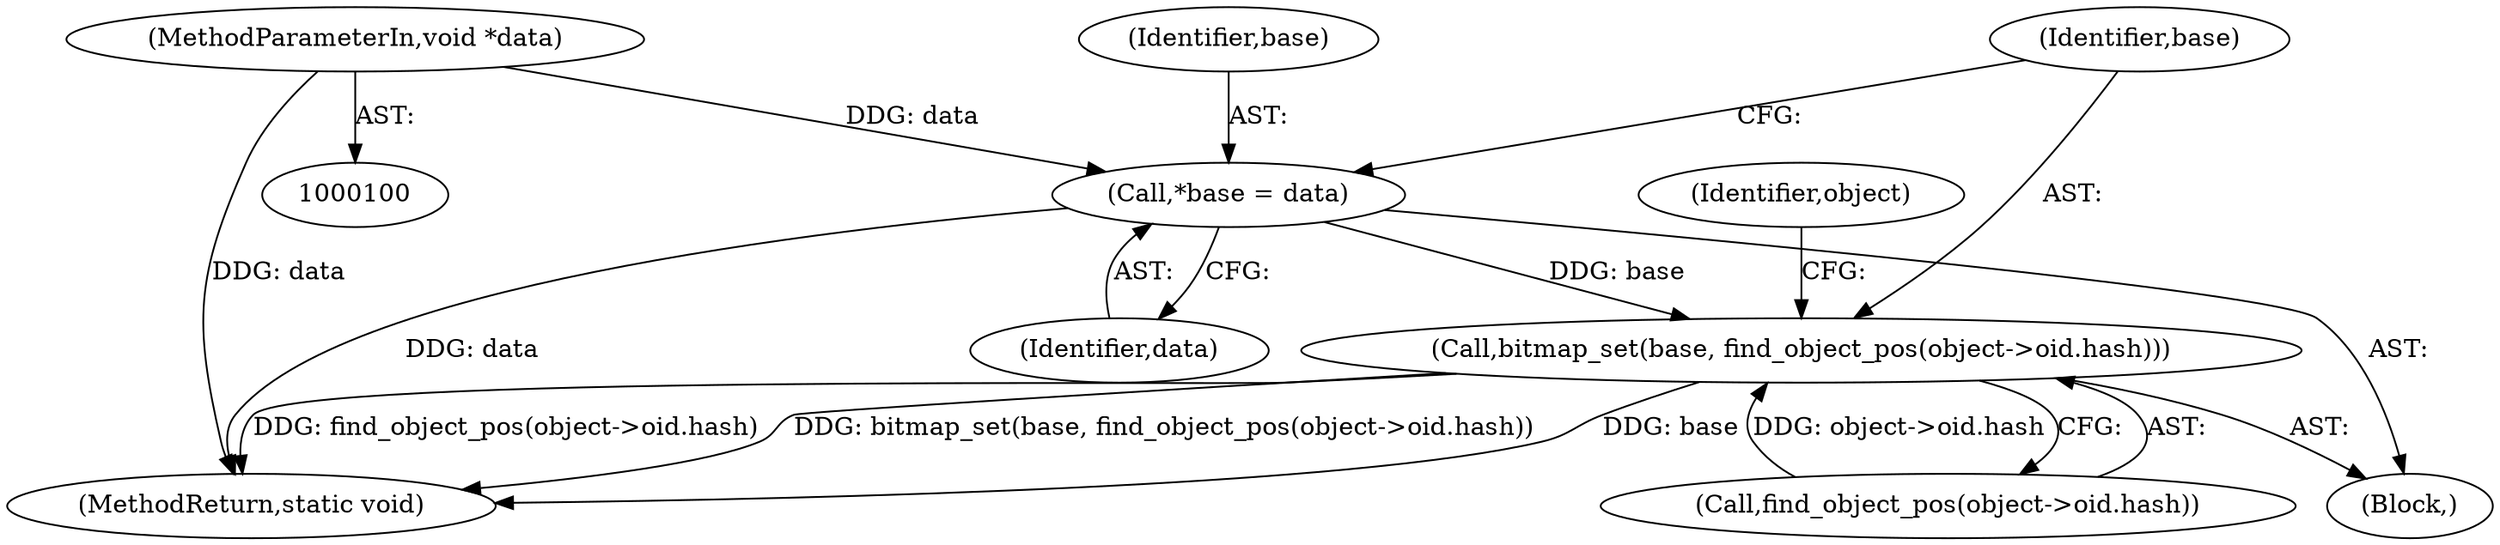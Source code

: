 digraph "1_git_de1e67d0703894cb6ea782e36abb63976ab07e60_6@pointer" {
"1000107" [label="(Call,*base = data)"];
"1000104" [label="(MethodParameterIn,void *data)"];
"1000110" [label="(Call,bitmap_set(base, find_object_pos(object->oid.hash)))"];
"1000109" [label="(Identifier,data)"];
"1000108" [label="(Identifier,base)"];
"1000110" [label="(Call,bitmap_set(base, find_object_pos(object->oid.hash)))"];
"1000120" [label="(MethodReturn,static void)"];
"1000105" [label="(Block,)"];
"1000119" [label="(Identifier,object)"];
"1000104" [label="(MethodParameterIn,void *data)"];
"1000111" [label="(Identifier,base)"];
"1000112" [label="(Call,find_object_pos(object->oid.hash))"];
"1000107" [label="(Call,*base = data)"];
"1000107" -> "1000105"  [label="AST: "];
"1000107" -> "1000109"  [label="CFG: "];
"1000108" -> "1000107"  [label="AST: "];
"1000109" -> "1000107"  [label="AST: "];
"1000111" -> "1000107"  [label="CFG: "];
"1000107" -> "1000120"  [label="DDG: data"];
"1000104" -> "1000107"  [label="DDG: data"];
"1000107" -> "1000110"  [label="DDG: base"];
"1000104" -> "1000100"  [label="AST: "];
"1000104" -> "1000120"  [label="DDG: data"];
"1000110" -> "1000105"  [label="AST: "];
"1000110" -> "1000112"  [label="CFG: "];
"1000111" -> "1000110"  [label="AST: "];
"1000112" -> "1000110"  [label="AST: "];
"1000119" -> "1000110"  [label="CFG: "];
"1000110" -> "1000120"  [label="DDG: base"];
"1000110" -> "1000120"  [label="DDG: find_object_pos(object->oid.hash)"];
"1000110" -> "1000120"  [label="DDG: bitmap_set(base, find_object_pos(object->oid.hash))"];
"1000112" -> "1000110"  [label="DDG: object->oid.hash"];
}
